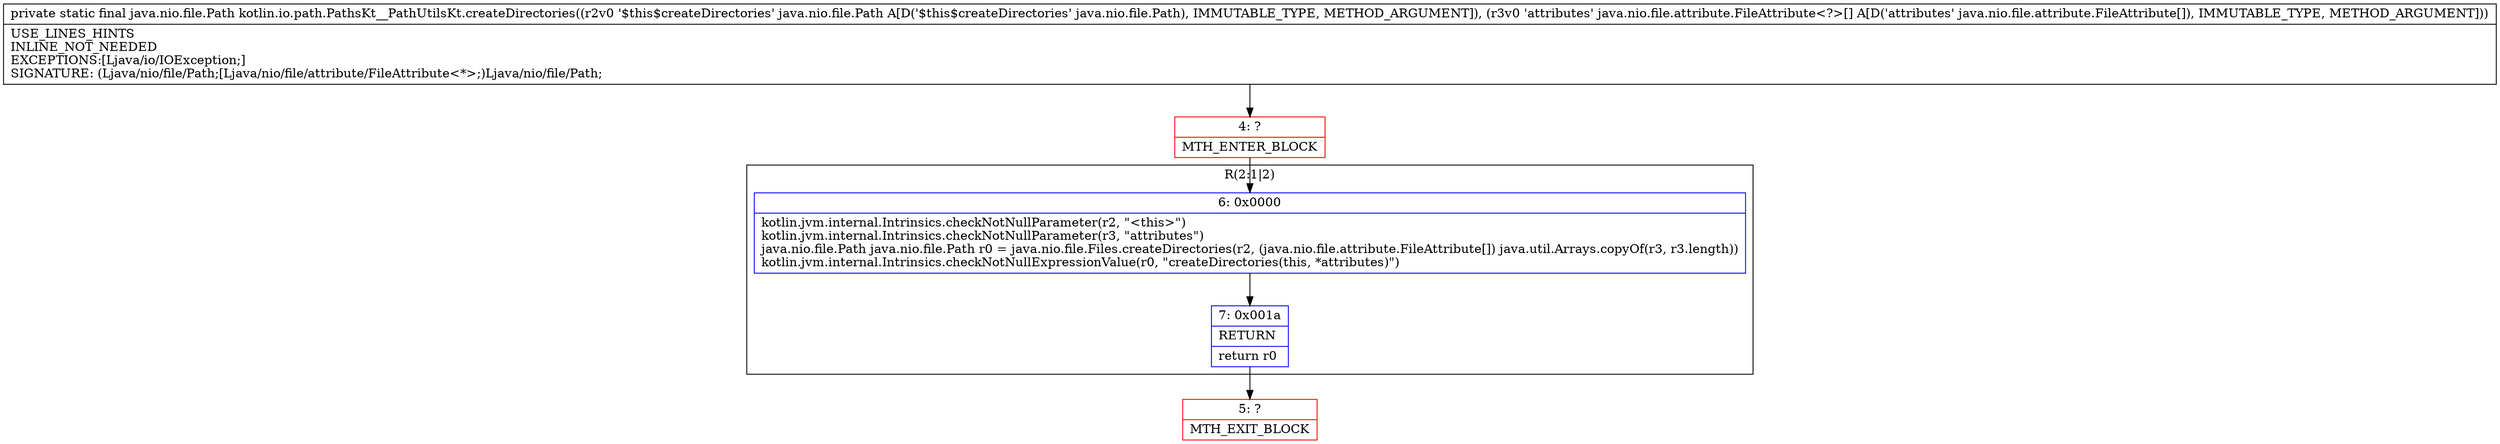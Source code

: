 digraph "CFG forkotlin.io.path.PathsKt__PathUtilsKt.createDirectories(Ljava\/nio\/file\/Path;[Ljava\/nio\/file\/attribute\/FileAttribute;)Ljava\/nio\/file\/Path;" {
subgraph cluster_Region_872359727 {
label = "R(2:1|2)";
node [shape=record,color=blue];
Node_6 [shape=record,label="{6\:\ 0x0000|kotlin.jvm.internal.Intrinsics.checkNotNullParameter(r2, \"\<this\>\")\lkotlin.jvm.internal.Intrinsics.checkNotNullParameter(r3, \"attributes\")\ljava.nio.file.Path java.nio.file.Path r0 = java.nio.file.Files.createDirectories(r2, (java.nio.file.attribute.FileAttribute[]) java.util.Arrays.copyOf(r3, r3.length))\lkotlin.jvm.internal.Intrinsics.checkNotNullExpressionValue(r0, \"createDirectories(this, *attributes)\")\l}"];
Node_7 [shape=record,label="{7\:\ 0x001a|RETURN\l|return r0\l}"];
}
Node_4 [shape=record,color=red,label="{4\:\ ?|MTH_ENTER_BLOCK\l}"];
Node_5 [shape=record,color=red,label="{5\:\ ?|MTH_EXIT_BLOCK\l}"];
MethodNode[shape=record,label="{private static final java.nio.file.Path kotlin.io.path.PathsKt__PathUtilsKt.createDirectories((r2v0 '$this$createDirectories' java.nio.file.Path A[D('$this$createDirectories' java.nio.file.Path), IMMUTABLE_TYPE, METHOD_ARGUMENT]), (r3v0 'attributes' java.nio.file.attribute.FileAttribute\<?\>[] A[D('attributes' java.nio.file.attribute.FileAttribute[]), IMMUTABLE_TYPE, METHOD_ARGUMENT]))  | USE_LINES_HINTS\lINLINE_NOT_NEEDED\lEXCEPTIONS:[Ljava\/io\/IOException;]\lSIGNATURE: (Ljava\/nio\/file\/Path;[Ljava\/nio\/file\/attribute\/FileAttribute\<*\>;)Ljava\/nio\/file\/Path;\l}"];
MethodNode -> Node_4;Node_6 -> Node_7;
Node_7 -> Node_5;
Node_4 -> Node_6;
}

